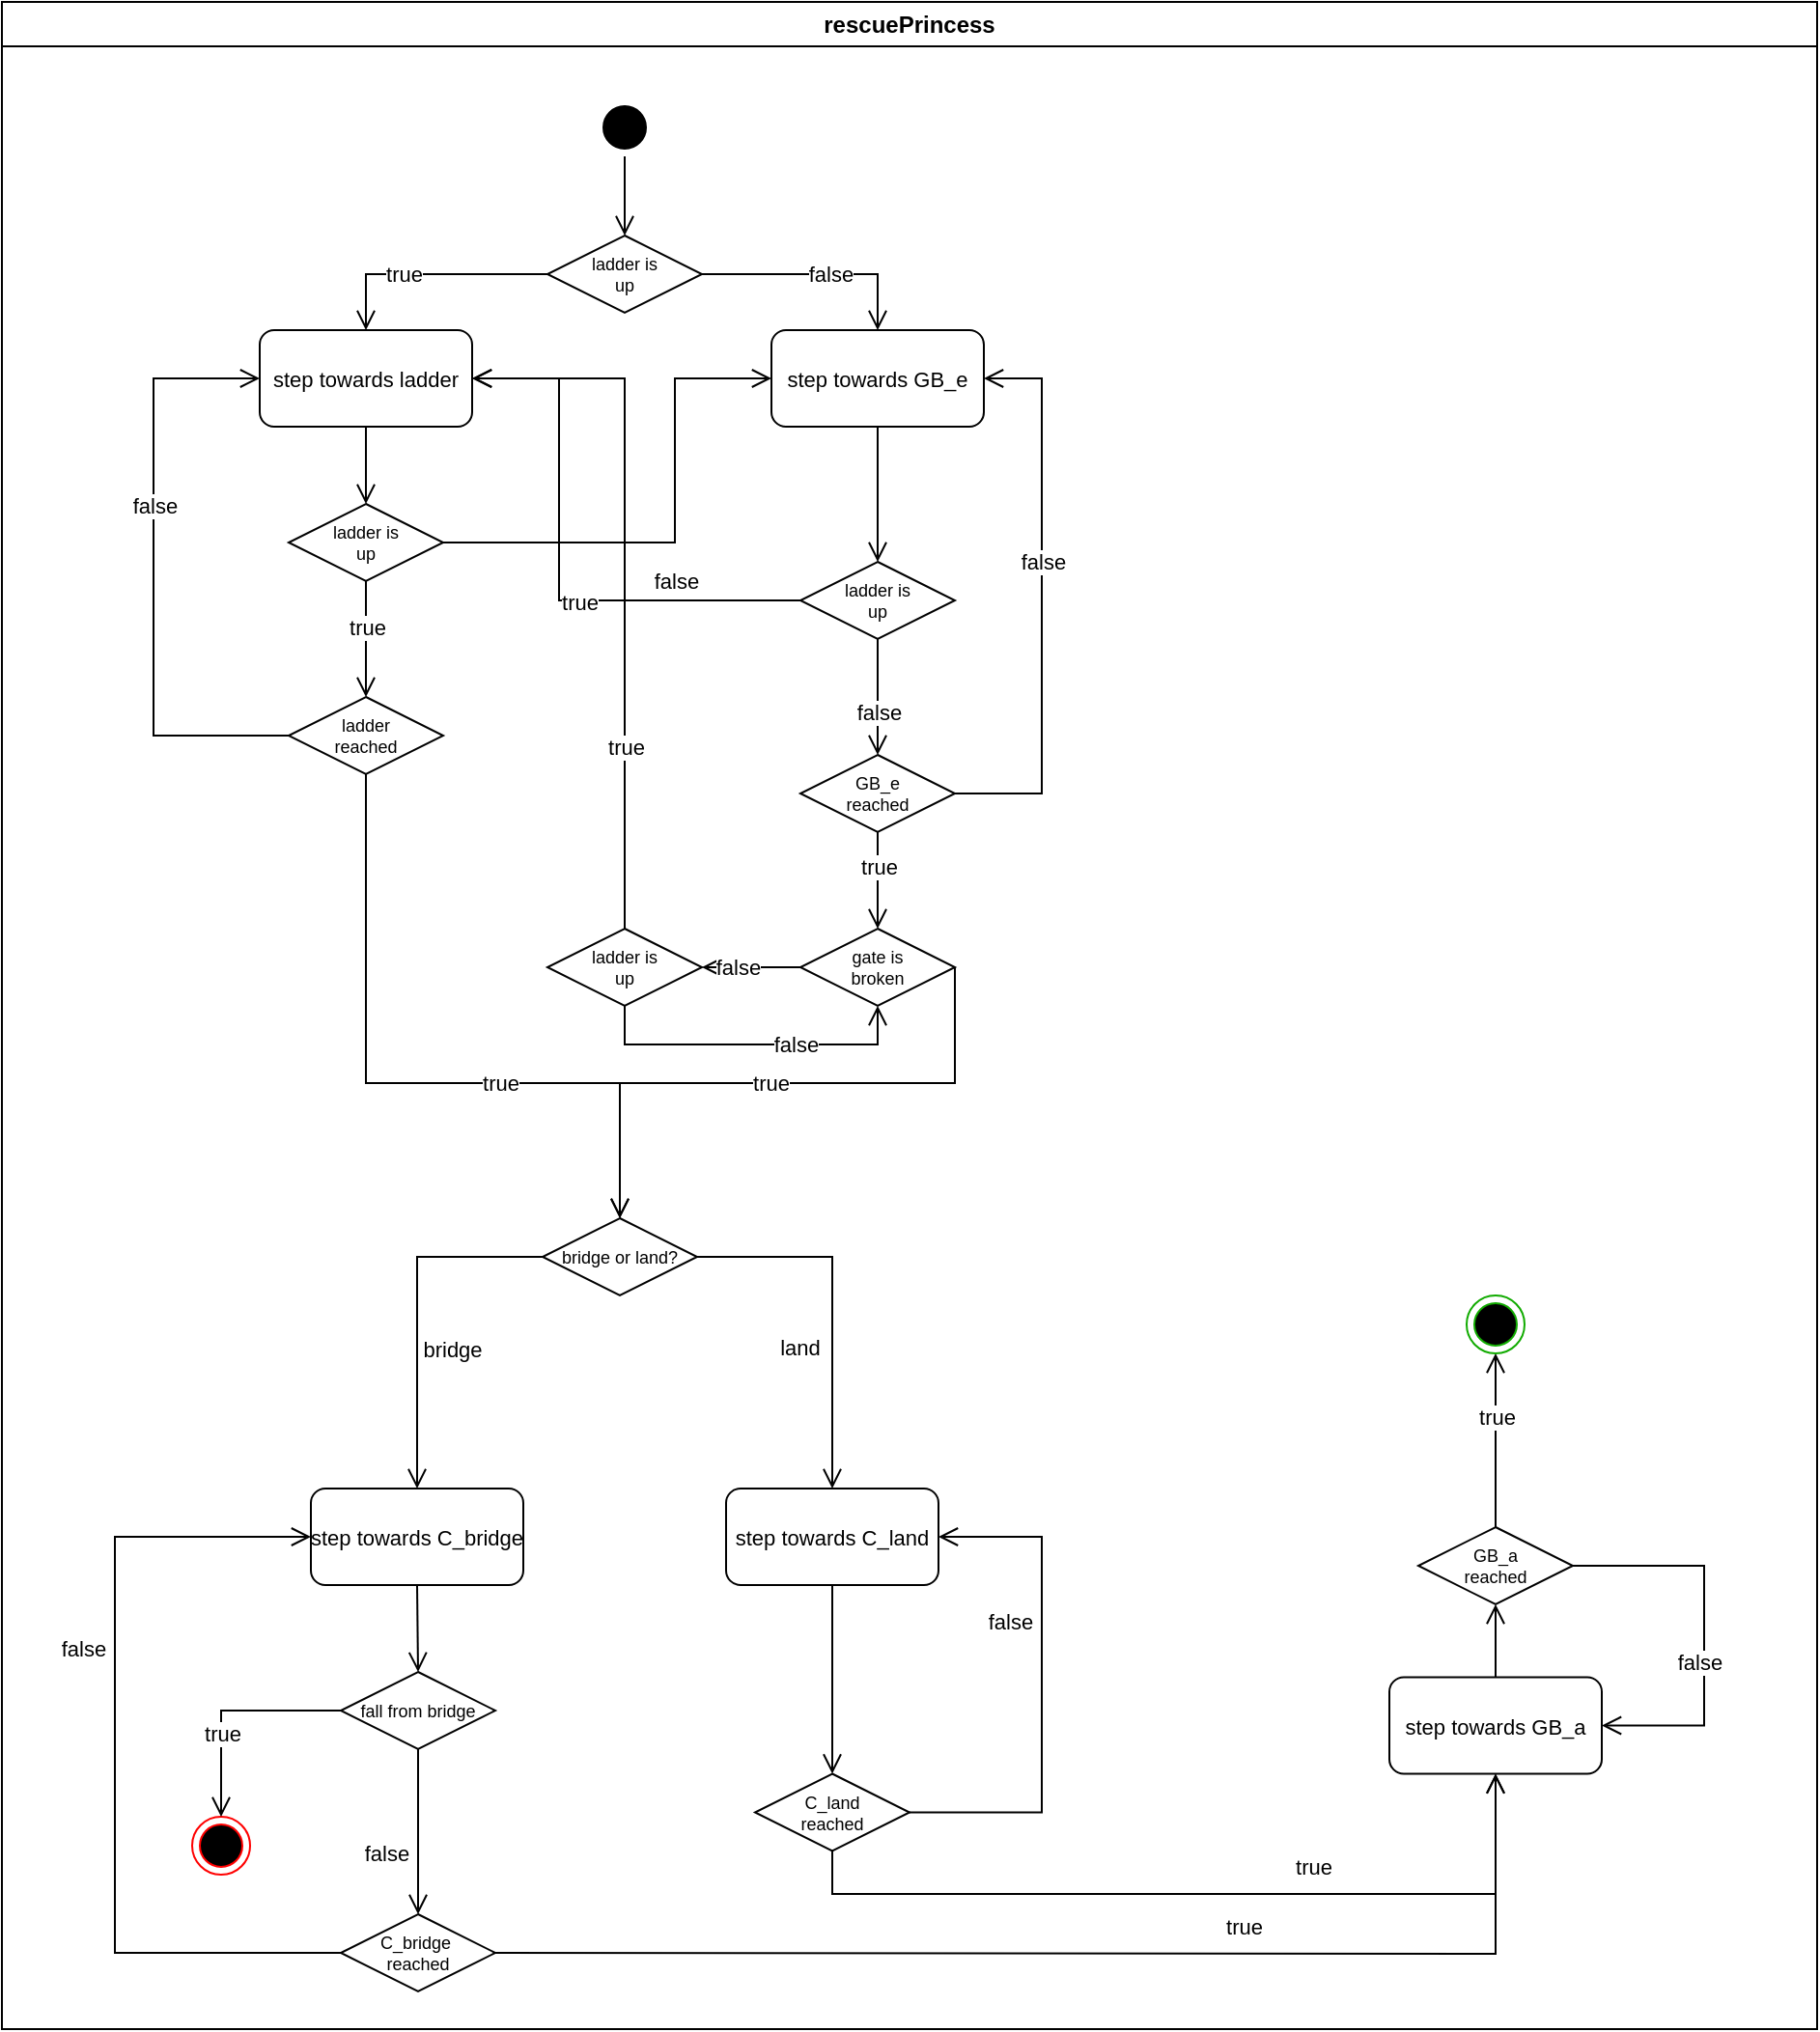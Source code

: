 <mxfile version="26.0.6">
  <diagram name="Page-1" id="e7e014a7-5840-1c2e-5031-d8a46d1fe8dd">
    <mxGraphModel dx="2868" dy="1492" grid="1" gridSize="10" guides="1" tooltips="1" connect="1" arrows="1" fold="1" page="1" pageScale="1" pageWidth="1169" pageHeight="826" background="none" math="0" shadow="0">
      <root>
        <mxCell id="0" />
        <mxCell id="1" parent="0" />
        <mxCell id="3" value="rescuePrincess" style="swimlane;whiteSpace=wrap" parent="1" vertex="1">
          <mxGeometry x="730" y="110" width="940" height="1050" as="geometry" />
        </mxCell>
        <mxCell id="22" value="" style="edgeStyle=elbowEdgeStyle;elbow=horizontal;align=left;verticalAlign=bottom;endArrow=open;endSize=8;exitX=1;exitY=0.5;endFill=1;rounded=0;entryX=0.5;entryY=0;entryDx=0;entryDy=0;exitDx=0;exitDy=0;" parent="3" source="_Sj6H3lR2v7R7_RWuAPX-46" target="_Sj6H3lR2v7R7_RWuAPX-320" edge="1">
          <mxGeometry x="-1" relative="1" as="geometry">
            <mxPoint x="322.5" y="217" as="targetPoint" />
            <Array as="points">
              <mxPoint x="453.5" y="150" />
            </Array>
            <mxPoint x="202.5" y="230" as="sourcePoint" />
          </mxGeometry>
        </mxCell>
        <mxCell id="_Sj6H3lR2v7R7_RWuAPX-50" value="false" style="edgeLabel;html=1;align=center;verticalAlign=middle;resizable=0;points=[];" vertex="1" connectable="0" parent="22">
          <mxGeometry x="0.267" relative="1" as="geometry">
            <mxPoint x="-10" as="offset" />
          </mxGeometry>
        </mxCell>
        <mxCell id="_Sj6H3lR2v7R7_RWuAPX-46" value="&#xa;&#xa;&#xa;ladder is&#xa;up&#xa;&#xa;&#xa;" style="rhombus;fontSize=9;" vertex="1" parent="3">
          <mxGeometry x="282.5" y="121" width="80" height="40" as="geometry" />
        </mxCell>
        <mxCell id="_Sj6H3lR2v7R7_RWuAPX-51" value="" style="edgeStyle=elbowEdgeStyle;elbow=horizontal;align=left;verticalAlign=bottom;endArrow=open;endSize=8;exitX=0;exitY=0.5;endFill=1;rounded=0;exitDx=0;exitDy=0;entryX=0.5;entryY=0;entryDx=0;entryDy=0;" edge="1" parent="3" source="_Sj6H3lR2v7R7_RWuAPX-46" target="_Sj6H3lR2v7R7_RWuAPX-321">
          <mxGeometry x="-1" relative="1" as="geometry">
            <mxPoint x="222.5" y="141" as="targetPoint" />
            <Array as="points">
              <mxPoint x="188.5" y="140" />
            </Array>
            <mxPoint x="-27.5" y="109" as="sourcePoint" />
          </mxGeometry>
        </mxCell>
        <mxCell id="_Sj6H3lR2v7R7_RWuAPX-52" value="&lt;div&gt;true&lt;/div&gt;" style="edgeLabel;html=1;align=center;verticalAlign=middle;resizable=0;points=[];" vertex="1" connectable="0" parent="_Sj6H3lR2v7R7_RWuAPX-51">
          <mxGeometry x="0.267" relative="1" as="geometry">
            <mxPoint x="3" as="offset" />
          </mxGeometry>
        </mxCell>
        <mxCell id="_Sj6H3lR2v7R7_RWuAPX-70" value="" style="ellipse;shape=startState;fillColor=#000000;strokeColor=#000000;" vertex="1" parent="3">
          <mxGeometry x="307.5" y="50" width="30" height="30" as="geometry" />
        </mxCell>
        <mxCell id="_Sj6H3lR2v7R7_RWuAPX-320" value="step towards GB_e" style="rounded=1;fontSize=11;" vertex="1" parent="3">
          <mxGeometry x="398.5" y="170" width="110" height="50" as="geometry" />
        </mxCell>
        <mxCell id="_Sj6H3lR2v7R7_RWuAPX-321" value="step towards ladder" style="rounded=1;fontSize=11;" vertex="1" parent="3">
          <mxGeometry x="133.5" y="170" width="110" height="50" as="geometry" />
        </mxCell>
        <mxCell id="_Sj6H3lR2v7R7_RWuAPX-322" value="&#xa;ladder is&#xa;up&#xa;" style="rhombus;fontSize=9;" vertex="1" parent="3">
          <mxGeometry x="148.5" y="260" width="80" height="40" as="geometry" />
        </mxCell>
        <mxCell id="_Sj6H3lR2v7R7_RWuAPX-323" value="&#xa;ladder is&#xa;up&#xa;" style="rhombus;fontSize=9;" vertex="1" parent="3">
          <mxGeometry x="413.5" y="290" width="80" height="40" as="geometry" />
        </mxCell>
        <mxCell id="_Sj6H3lR2v7R7_RWuAPX-329" value="ladder&#xa;reached" style="rhombus;fontSize=9;" vertex="1" parent="3">
          <mxGeometry x="148.5" y="360" width="80" height="40" as="geometry" />
        </mxCell>
        <mxCell id="_Sj6H3lR2v7R7_RWuAPX-332" value="" style="edgeStyle=elbowEdgeStyle;elbow=horizontal;align=left;verticalAlign=bottom;endArrow=open;endSize=8;exitX=1;exitY=0.5;endFill=1;rounded=0;exitDx=0;exitDy=0;entryX=0;entryY=0.5;entryDx=0;entryDy=0;" edge="1" parent="3" source="_Sj6H3lR2v7R7_RWuAPX-322" target="_Sj6H3lR2v7R7_RWuAPX-320">
          <mxGeometry x="-1" relative="1" as="geometry">
            <mxPoint x="403.5" y="250" as="targetPoint" />
            <Array as="points">
              <mxPoint x="348.5" y="240" />
            </Array>
            <mxPoint x="228.5" y="250" as="sourcePoint" />
          </mxGeometry>
        </mxCell>
        <mxCell id="_Sj6H3lR2v7R7_RWuAPX-333" value="false" style="edgeLabel;html=1;align=center;verticalAlign=middle;resizable=0;points=[];" vertex="1" connectable="0" parent="_Sj6H3lR2v7R7_RWuAPX-332">
          <mxGeometry x="0.267" relative="1" as="geometry">
            <mxPoint y="61" as="offset" />
          </mxGeometry>
        </mxCell>
        <mxCell id="_Sj6H3lR2v7R7_RWuAPX-337" value="" style="edgeStyle=elbowEdgeStyle;elbow=vertical;align=left;verticalAlign=bottom;endArrow=open;endSize=8;exitX=0.5;exitY=1;endFill=1;rounded=0;exitDx=0;exitDy=0;entryX=0.5;entryY=0;entryDx=0;entryDy=0;" edge="1" parent="3" source="_Sj6H3lR2v7R7_RWuAPX-322" target="_Sj6H3lR2v7R7_RWuAPX-329">
          <mxGeometry x="-1" relative="1" as="geometry">
            <mxPoint x="422.5" y="199" as="targetPoint" />
            <Array as="points" />
            <mxPoint x="238.5" y="290" as="sourcePoint" />
          </mxGeometry>
        </mxCell>
        <mxCell id="_Sj6H3lR2v7R7_RWuAPX-338" value="true" style="edgeLabel;html=1;align=center;verticalAlign=middle;resizable=0;points=[];" vertex="1" connectable="0" parent="_Sj6H3lR2v7R7_RWuAPX-337">
          <mxGeometry x="0.267" relative="1" as="geometry">
            <mxPoint y="-14" as="offset" />
          </mxGeometry>
        </mxCell>
        <mxCell id="_Sj6H3lR2v7R7_RWuAPX-341" value="" style="edgeStyle=elbowEdgeStyle;elbow=horizontal;verticalAlign=bottom;endArrow=open;endSize=8;endFill=1;rounded=0;exitX=0.5;exitY=1;exitDx=0;exitDy=0;entryX=0.5;entryY=0;entryDx=0;entryDy=0;" edge="1" parent="3" source="_Sj6H3lR2v7R7_RWuAPX-70" target="_Sj6H3lR2v7R7_RWuAPX-46">
          <mxGeometry x="-75" y="-108" as="geometry">
            <mxPoint x="322.16" y="121" as="targetPoint" />
            <mxPoint x="322.16" y="81" as="sourcePoint" />
          </mxGeometry>
        </mxCell>
        <mxCell id="_Sj6H3lR2v7R7_RWuAPX-342" value="" style="edgeStyle=elbowEdgeStyle;elbow=horizontal;verticalAlign=bottom;endArrow=open;endSize=8;endFill=1;rounded=0;exitX=0.5;exitY=1;exitDx=0;exitDy=0;entryX=0.5;entryY=0;entryDx=0;entryDy=0;" edge="1" parent="3" source="_Sj6H3lR2v7R7_RWuAPX-321" target="_Sj6H3lR2v7R7_RWuAPX-322">
          <mxGeometry x="-75" y="-108" as="geometry">
            <mxPoint x="188.19" y="260" as="targetPoint" />
            <mxPoint x="188.19" y="220" as="sourcePoint" />
          </mxGeometry>
        </mxCell>
        <mxCell id="_Sj6H3lR2v7R7_RWuAPX-343" value="" style="edgeStyle=elbowEdgeStyle;elbow=horizontal;verticalAlign=bottom;endArrow=open;endSize=8;endFill=1;rounded=0;entryX=0.5;entryY=0;entryDx=0;entryDy=0;exitX=0.5;exitY=1;exitDx=0;exitDy=0;" edge="1" parent="3" source="_Sj6H3lR2v7R7_RWuAPX-320" target="_Sj6H3lR2v7R7_RWuAPX-323">
          <mxGeometry x="-75" y="-108" as="geometry">
            <mxPoint x="453.16" y="251" as="targetPoint" />
            <mxPoint x="453.5" y="230" as="sourcePoint" />
          </mxGeometry>
        </mxCell>
        <mxCell id="_Sj6H3lR2v7R7_RWuAPX-345" value="" style="edgeStyle=elbowEdgeStyle;elbow=horizontal;align=left;verticalAlign=bottom;endArrow=open;endSize=8;endFill=1;rounded=0;exitX=0.5;exitY=1;exitDx=0;exitDy=0;entryX=0.5;entryY=0;entryDx=0;entryDy=0;" edge="1" parent="3" source="_Sj6H3lR2v7R7_RWuAPX-323" target="_Sj6H3lR2v7R7_RWuAPX-347">
          <mxGeometry x="-1" relative="1" as="geometry">
            <mxPoint x="453.5" y="360" as="targetPoint" />
            <Array as="points" />
            <mxPoint x="453.19" y="330" as="sourcePoint" />
          </mxGeometry>
        </mxCell>
        <mxCell id="_Sj6H3lR2v7R7_RWuAPX-346" value="&lt;div&gt;false&lt;/div&gt;" style="edgeLabel;html=1;align=center;verticalAlign=middle;resizable=0;points=[];" vertex="1" connectable="0" parent="_Sj6H3lR2v7R7_RWuAPX-345">
          <mxGeometry x="0.267" relative="1" as="geometry">
            <mxPoint as="offset" />
          </mxGeometry>
        </mxCell>
        <mxCell id="_Sj6H3lR2v7R7_RWuAPX-347" value="GB_e&#xa;reached" style="rhombus;fontSize=9;" vertex="1" parent="3">
          <mxGeometry x="413.5" y="390" width="80" height="40" as="geometry" />
        </mxCell>
        <mxCell id="_Sj6H3lR2v7R7_RWuAPX-349" value="" style="edgeStyle=elbowEdgeStyle;elbow=horizontal;align=left;verticalAlign=bottom;endArrow=open;endSize=8;endFill=1;rounded=0;exitX=0;exitY=0.5;exitDx=0;exitDy=0;entryX=1;entryY=0.5;entryDx=0;entryDy=0;" edge="1" parent="3" source="_Sj6H3lR2v7R7_RWuAPX-323" target="_Sj6H3lR2v7R7_RWuAPX-321">
          <mxGeometry x="-1" relative="1" as="geometry">
            <mxPoint x="258.5" y="310" as="targetPoint" />
            <Array as="points">
              <mxPoint x="288.5" y="260" />
            </Array>
            <mxPoint x="413.5" y="309.66" as="sourcePoint" />
          </mxGeometry>
        </mxCell>
        <mxCell id="_Sj6H3lR2v7R7_RWuAPX-350" value="true" style="edgeLabel;html=1;align=center;verticalAlign=middle;resizable=0;points=[];" vertex="1" connectable="0" parent="_Sj6H3lR2v7R7_RWuAPX-349">
          <mxGeometry x="0.267" relative="1" as="geometry">
            <mxPoint x="10" y="56" as="offset" />
          </mxGeometry>
        </mxCell>
        <mxCell id="_Sj6H3lR2v7R7_RWuAPX-351" value="" style="edgeStyle=elbowEdgeStyle;elbow=horizontal;align=left;verticalAlign=bottom;endArrow=open;endSize=8;endFill=1;rounded=0;exitX=0;exitY=0.5;exitDx=0;exitDy=0;entryX=0;entryY=0.5;entryDx=0;entryDy=0;" edge="1" parent="3" source="_Sj6H3lR2v7R7_RWuAPX-329" target="_Sj6H3lR2v7R7_RWuAPX-321">
          <mxGeometry x="-1" relative="1" as="geometry">
            <mxPoint x="463.5" y="400" as="targetPoint" />
            <Array as="points">
              <mxPoint x="78.5" y="280" />
            </Array>
            <mxPoint x="463.5" y="340" as="sourcePoint" />
          </mxGeometry>
        </mxCell>
        <mxCell id="_Sj6H3lR2v7R7_RWuAPX-352" value="&lt;div&gt;false&lt;/div&gt;" style="edgeLabel;html=1;align=center;verticalAlign=middle;resizable=0;points=[];" vertex="1" connectable="0" parent="_Sj6H3lR2v7R7_RWuAPX-351">
          <mxGeometry x="0.267" relative="1" as="geometry">
            <mxPoint y="7" as="offset" />
          </mxGeometry>
        </mxCell>
        <mxCell id="_Sj6H3lR2v7R7_RWuAPX-353" value="" style="edgeStyle=elbowEdgeStyle;elbow=horizontal;align=left;verticalAlign=bottom;endArrow=open;endSize=8;endFill=1;rounded=0;exitX=1;exitY=0.5;exitDx=0;exitDy=0;entryX=1;entryY=0.5;entryDx=0;entryDy=0;" edge="1" parent="3" source="_Sj6H3lR2v7R7_RWuAPX-347" target="_Sj6H3lR2v7R7_RWuAPX-320">
          <mxGeometry x="-1" relative="1" as="geometry">
            <mxPoint x="473.5" y="410" as="targetPoint" />
            <Array as="points">
              <mxPoint x="538.5" y="300" />
            </Array>
            <mxPoint x="473.5" y="350" as="sourcePoint" />
          </mxGeometry>
        </mxCell>
        <mxCell id="_Sj6H3lR2v7R7_RWuAPX-354" value="&lt;div&gt;false&lt;/div&gt;" style="edgeLabel;html=1;align=center;verticalAlign=middle;resizable=0;points=[];" vertex="1" connectable="0" parent="_Sj6H3lR2v7R7_RWuAPX-353">
          <mxGeometry x="0.267" relative="1" as="geometry">
            <mxPoint y="18" as="offset" />
          </mxGeometry>
        </mxCell>
        <mxCell id="_Sj6H3lR2v7R7_RWuAPX-355" value="&#xa;gate is&#xa;broken&#xa;" style="rhombus;fontSize=9;" vertex="1" parent="3">
          <mxGeometry x="413.5" y="480" width="80" height="40" as="geometry" />
        </mxCell>
        <mxCell id="_Sj6H3lR2v7R7_RWuAPX-356" value="" style="edgeStyle=elbowEdgeStyle;elbow=vertical;align=left;verticalAlign=bottom;endArrow=open;endSize=8;exitX=0.5;exitY=1;endFill=1;rounded=0;exitDx=0;exitDy=0;entryX=0.5;entryY=0;entryDx=0;entryDy=0;" edge="1" parent="3" source="_Sj6H3lR2v7R7_RWuAPX-347" target="_Sj6H3lR2v7R7_RWuAPX-355">
          <mxGeometry x="-1" relative="1" as="geometry">
            <mxPoint x="453.16" y="490" as="targetPoint" />
            <Array as="points" />
            <mxPoint x="453.16" y="430" as="sourcePoint" />
          </mxGeometry>
        </mxCell>
        <mxCell id="_Sj6H3lR2v7R7_RWuAPX-357" value="true" style="edgeLabel;html=1;align=center;verticalAlign=middle;resizable=0;points=[];" vertex="1" connectable="0" parent="_Sj6H3lR2v7R7_RWuAPX-356">
          <mxGeometry x="0.267" relative="1" as="geometry">
            <mxPoint y="-14" as="offset" />
          </mxGeometry>
        </mxCell>
        <mxCell id="_Sj6H3lR2v7R7_RWuAPX-361" value="&#xa;ladder is&#xa;up&#xa;" style="rhombus;fontSize=9;" vertex="1" parent="3">
          <mxGeometry x="282.5" y="480" width="80" height="40" as="geometry" />
        </mxCell>
        <mxCell id="_Sj6H3lR2v7R7_RWuAPX-362" value="" style="edgeStyle=elbowEdgeStyle;elbow=horizontal;align=left;verticalAlign=bottom;endArrow=open;endSize=8;endFill=1;rounded=0;exitX=0;exitY=0.5;exitDx=0;exitDy=0;entryX=1;entryY=0.5;entryDx=0;entryDy=0;" edge="1" parent="3" source="_Sj6H3lR2v7R7_RWuAPX-355" target="_Sj6H3lR2v7R7_RWuAPX-361">
          <mxGeometry x="-1" relative="1" as="geometry">
            <mxPoint x="463.5" y="400" as="targetPoint" />
            <Array as="points" />
            <mxPoint x="463.5" y="340" as="sourcePoint" />
          </mxGeometry>
        </mxCell>
        <mxCell id="_Sj6H3lR2v7R7_RWuAPX-363" value="&lt;div&gt;false&lt;/div&gt;" style="edgeLabel;html=1;align=center;verticalAlign=middle;resizable=0;points=[];" vertex="1" connectable="0" parent="_Sj6H3lR2v7R7_RWuAPX-362">
          <mxGeometry x="0.267" relative="1" as="geometry">
            <mxPoint as="offset" />
          </mxGeometry>
        </mxCell>
        <mxCell id="_Sj6H3lR2v7R7_RWuAPX-364" value="" style="edgeStyle=elbowEdgeStyle;elbow=horizontal;align=left;verticalAlign=bottom;endArrow=open;endSize=8;endFill=1;rounded=0;exitX=0.5;exitY=0;exitDx=0;exitDy=0;entryX=1;entryY=0.5;entryDx=0;entryDy=0;" edge="1" parent="3" source="_Sj6H3lR2v7R7_RWuAPX-361" target="_Sj6H3lR2v7R7_RWuAPX-321">
          <mxGeometry x="-1" relative="1" as="geometry">
            <mxPoint x="253.5" y="205" as="targetPoint" />
            <Array as="points">
              <mxPoint x="322.5" y="340" />
            </Array>
            <mxPoint x="423.5" y="320" as="sourcePoint" />
          </mxGeometry>
        </mxCell>
        <mxCell id="_Sj6H3lR2v7R7_RWuAPX-365" value="true" style="edgeLabel;html=1;align=center;verticalAlign=middle;resizable=0;points=[];" vertex="1" connectable="0" parent="_Sj6H3lR2v7R7_RWuAPX-364">
          <mxGeometry x="0.267" relative="1" as="geometry">
            <mxPoint y="136" as="offset" />
          </mxGeometry>
        </mxCell>
        <mxCell id="_Sj6H3lR2v7R7_RWuAPX-366" value="" style="edgeStyle=elbowEdgeStyle;elbow=horizontal;align=left;verticalAlign=bottom;endArrow=open;endSize=8;endFill=1;rounded=0;exitX=0.5;exitY=1;exitDx=0;exitDy=0;entryX=0.5;entryY=1;entryDx=0;entryDy=0;" edge="1" parent="3" source="_Sj6H3lR2v7R7_RWuAPX-361" target="_Sj6H3lR2v7R7_RWuAPX-355">
          <mxGeometry x="-1" relative="1" as="geometry">
            <mxPoint x="372.5" y="510" as="targetPoint" />
            <Array as="points">
              <mxPoint x="388.5" y="540" />
            </Array>
            <mxPoint x="423.5" y="510" as="sourcePoint" />
          </mxGeometry>
        </mxCell>
        <mxCell id="_Sj6H3lR2v7R7_RWuAPX-367" value="&lt;div&gt;false&lt;/div&gt;" style="edgeLabel;html=1;align=center;verticalAlign=middle;resizable=0;points=[];" vertex="1" connectable="0" parent="_Sj6H3lR2v7R7_RWuAPX-366">
          <mxGeometry x="0.267" relative="1" as="geometry">
            <mxPoint as="offset" />
          </mxGeometry>
        </mxCell>
        <mxCell id="_Sj6H3lR2v7R7_RWuAPX-368" value="step towards C_bridge" style="rounded=1;fontSize=11;" vertex="1" parent="3">
          <mxGeometry x="160" y="770" width="110" height="50" as="geometry" />
        </mxCell>
        <mxCell id="_Sj6H3lR2v7R7_RWuAPX-369" value="bridge or land?" style="rhombus;fontSize=9;" vertex="1" parent="3">
          <mxGeometry x="280" y="630" width="80" height="40" as="geometry" />
        </mxCell>
        <mxCell id="_Sj6H3lR2v7R7_RWuAPX-370" value="step towards C_land" style="rounded=1;fontSize=11;" vertex="1" parent="3">
          <mxGeometry x="375" y="770" width="110" height="50" as="geometry" />
        </mxCell>
        <mxCell id="_Sj6H3lR2v7R7_RWuAPX-371" value="" style="edgeStyle=elbowEdgeStyle;elbow=horizontal;align=left;verticalAlign=bottom;endArrow=open;endSize=8;endFill=1;rounded=0;entryX=0.5;entryY=0;entryDx=0;entryDy=0;exitX=1;exitY=0.5;exitDx=0;exitDy=0;" edge="1" parent="3" source="_Sj6H3lR2v7R7_RWuAPX-369" target="_Sj6H3lR2v7R7_RWuAPX-370">
          <mxGeometry x="-1" relative="1" as="geometry">
            <mxPoint x="430" y="695" as="targetPoint" />
            <Array as="points">
              <mxPoint x="430" y="668" />
            </Array>
            <mxPoint x="375" y="649.5" as="sourcePoint" />
          </mxGeometry>
        </mxCell>
        <mxCell id="_Sj6H3lR2v7R7_RWuAPX-372" value="land" style="edgeLabel;html=1;align=center;verticalAlign=middle;resizable=0;points=[];" vertex="1" connectable="0" parent="_Sj6H3lR2v7R7_RWuAPX-371">
          <mxGeometry x="0.267" relative="1" as="geometry">
            <mxPoint x="-17" y="-4" as="offset" />
          </mxGeometry>
        </mxCell>
        <mxCell id="_Sj6H3lR2v7R7_RWuAPX-373" value="" style="edgeStyle=elbowEdgeStyle;elbow=horizontal;align=left;verticalAlign=bottom;endArrow=open;endSize=8;endFill=1;rounded=0;entryX=0.5;entryY=0;entryDx=0;entryDy=0;exitX=0;exitY=0.5;exitDx=0;exitDy=0;" edge="1" parent="3" source="_Sj6H3lR2v7R7_RWuAPX-369" target="_Sj6H3lR2v7R7_RWuAPX-368">
          <mxGeometry x="-1" relative="1" as="geometry">
            <mxPoint x="455" y="705" as="targetPoint" />
            <Array as="points">
              <mxPoint x="215" y="678" />
            </Array>
            <mxPoint x="370" y="660" as="sourcePoint" />
          </mxGeometry>
        </mxCell>
        <mxCell id="_Sj6H3lR2v7R7_RWuAPX-374" value="bridge" style="edgeLabel;html=1;align=center;verticalAlign=middle;resizable=0;points=[];" vertex="1" connectable="0" parent="_Sj6H3lR2v7R7_RWuAPX-373">
          <mxGeometry x="0.267" relative="1" as="geometry">
            <mxPoint x="18" y="-4" as="offset" />
          </mxGeometry>
        </mxCell>
        <mxCell id="_Sj6H3lR2v7R7_RWuAPX-375" value="" style="edgeStyle=elbowEdgeStyle;elbow=vertical;align=left;verticalAlign=bottom;endArrow=open;endSize=8;endFill=1;rounded=0;entryX=0.5;entryY=0;entryDx=0;entryDy=0;exitX=0.5;exitY=1;exitDx=0;exitDy=0;" edge="1" parent="3" source="_Sj6H3lR2v7R7_RWuAPX-329" target="_Sj6H3lR2v7R7_RWuAPX-369">
          <mxGeometry x="-1" relative="1" as="geometry">
            <mxPoint x="178.5" y="490" as="targetPoint" />
            <Array as="points">
              <mxPoint x="248.5" y="560" />
            </Array>
            <mxPoint x="178.84" y="430" as="sourcePoint" />
          </mxGeometry>
        </mxCell>
        <mxCell id="_Sj6H3lR2v7R7_RWuAPX-376" value="true" style="edgeLabel;html=1;align=center;verticalAlign=middle;resizable=0;points=[];" vertex="1" connectable="0" parent="_Sj6H3lR2v7R7_RWuAPX-375">
          <mxGeometry x="0.267" relative="1" as="geometry">
            <mxPoint as="offset" />
          </mxGeometry>
        </mxCell>
        <mxCell id="_Sj6H3lR2v7R7_RWuAPX-377" value="" style="edgeStyle=elbowEdgeStyle;elbow=vertical;align=left;verticalAlign=bottom;endArrow=open;endSize=8;endFill=1;rounded=0;exitX=1;exitY=0.5;exitDx=0;exitDy=0;entryX=0.5;entryY=0;entryDx=0;entryDy=0;" edge="1" parent="3" source="_Sj6H3lR2v7R7_RWuAPX-355" target="_Sj6H3lR2v7R7_RWuAPX-369">
          <mxGeometry x="-1" relative="1" as="geometry">
            <mxPoint x="348.5" y="590" as="targetPoint" />
            <Array as="points">
              <mxPoint x="408.5" y="560" />
            </Array>
            <mxPoint x="198.5" y="410" as="sourcePoint" />
          </mxGeometry>
        </mxCell>
        <mxCell id="_Sj6H3lR2v7R7_RWuAPX-378" value="true" style="edgeLabel;html=1;align=center;verticalAlign=middle;resizable=0;points=[];" vertex="1" connectable="0" parent="_Sj6H3lR2v7R7_RWuAPX-377">
          <mxGeometry x="0.267" relative="1" as="geometry">
            <mxPoint x="37" as="offset" />
          </mxGeometry>
        </mxCell>
        <mxCell id="_Sj6H3lR2v7R7_RWuAPX-384" value="&#xa;fall from bridge&#xa;" style="rhombus;fontSize=9;" vertex="1" parent="3">
          <mxGeometry x="175.5" y="865" width="80" height="40" as="geometry" />
        </mxCell>
        <mxCell id="_Sj6H3lR2v7R7_RWuAPX-394" value="" style="edgeStyle=elbowEdgeStyle;elbow=horizontal;verticalAlign=bottom;endArrow=open;endSize=8;endFill=1;rounded=0;exitX=0.5;exitY=1;exitDx=0;exitDy=0;entryX=0.5;entryY=0;entryDx=0;entryDy=0;" edge="1" parent="3" source="_Sj6H3lR2v7R7_RWuAPX-368" target="_Sj6H3lR2v7R7_RWuAPX-384">
          <mxGeometry x="-830" y="-218" as="geometry">
            <mxPoint x="213.24" y="865" as="targetPoint" />
            <mxPoint x="213.24" y="825" as="sourcePoint" />
          </mxGeometry>
        </mxCell>
        <mxCell id="_Sj6H3lR2v7R7_RWuAPX-395" value="C_bridge &#xa;reached" style="rhombus;fontSize=9;" vertex="1" parent="3">
          <mxGeometry x="175.5" y="990.5" width="80" height="40" as="geometry" />
        </mxCell>
        <mxCell id="_Sj6H3lR2v7R7_RWuAPX-396" value="C_land&#xa;reached" style="rhombus;fontSize=9;" vertex="1" parent="3">
          <mxGeometry x="390" y="917.75" width="80" height="40" as="geometry" />
        </mxCell>
        <mxCell id="_Sj6H3lR2v7R7_RWuAPX-397" value="" style="edgeStyle=elbowEdgeStyle;elbow=horizontal;align=left;verticalAlign=bottom;endArrow=open;endSize=8;endFill=1;rounded=0;exitX=0.5;exitY=1;exitDx=0;exitDy=0;entryX=0.5;entryY=0;entryDx=0;entryDy=0;" edge="1" parent="3" target="_Sj6H3lR2v7R7_RWuAPX-395" source="_Sj6H3lR2v7R7_RWuAPX-384">
          <mxGeometry x="-1" relative="1" as="geometry">
            <mxPoint x="245.25" y="990.5" as="targetPoint" />
            <Array as="points" />
            <mxPoint x="215.5" y="905" as="sourcePoint" />
          </mxGeometry>
        </mxCell>
        <mxCell id="_Sj6H3lR2v7R7_RWuAPX-398" value="false" style="edgeLabel;html=1;align=center;verticalAlign=middle;resizable=0;points=[];" vertex="1" connectable="0" parent="_Sj6H3lR2v7R7_RWuAPX-397">
          <mxGeometry x="0.267" relative="1" as="geometry">
            <mxPoint x="-17" as="offset" />
          </mxGeometry>
        </mxCell>
        <mxCell id="_Sj6H3lR2v7R7_RWuAPX-399" value="" style="edgeStyle=elbowEdgeStyle;elbow=horizontal;align=left;verticalAlign=bottom;endArrow=open;endSize=8;endFill=1;rounded=0;entryX=0.5;entryY=0;entryDx=0;entryDy=0;exitX=0.5;exitY=1;exitDx=0;exitDy=0;" edge="1" parent="3" target="_Sj6H3lR2v7R7_RWuAPX-396" source="_Sj6H3lR2v7R7_RWuAPX-370">
          <mxGeometry x="-1" relative="1" as="geometry">
            <mxPoint x="415" y="927.75" as="targetPoint" />
            <Array as="points" />
            <mxPoint x="430" y="812.25" as="sourcePoint" />
          </mxGeometry>
        </mxCell>
        <mxCell id="_Sj6H3lR2v7R7_RWuAPX-388" value="" style="ellipse;html=1;shape=endState;fillColor=#000000;strokeColor=#ff0000;" vertex="1" parent="3">
          <mxGeometry x="98.5" y="940" width="30" height="30" as="geometry" />
        </mxCell>
        <mxCell id="_Sj6H3lR2v7R7_RWuAPX-392" value="" style="edgeStyle=elbowEdgeStyle;elbow=vertical;align=left;verticalAlign=bottom;endArrow=open;endSize=8;endFill=1;rounded=0;entryX=0.5;entryY=0;entryDx=0;entryDy=0;exitX=0;exitY=0.5;exitDx=0;exitDy=0;" edge="1" parent="3" source="_Sj6H3lR2v7R7_RWuAPX-384" target="_Sj6H3lR2v7R7_RWuAPX-388">
          <mxGeometry x="-1" relative="1" as="geometry">
            <mxPoint x="200.5" y="1050" as="targetPoint" />
            <Array as="points">
              <mxPoint x="118.5" y="885" />
            </Array>
            <mxPoint x="68.5" y="820" as="sourcePoint" />
          </mxGeometry>
        </mxCell>
        <mxCell id="_Sj6H3lR2v7R7_RWuAPX-393" value="true" style="edgeLabel;html=1;align=center;verticalAlign=middle;resizable=0;points=[];" vertex="1" connectable="0" parent="_Sj6H3lR2v7R7_RWuAPX-392">
          <mxGeometry x="0.267" relative="1" as="geometry">
            <mxPoint as="offset" />
          </mxGeometry>
        </mxCell>
        <mxCell id="_Sj6H3lR2v7R7_RWuAPX-401" value="" style="edgeStyle=elbowEdgeStyle;elbow=horizontal;align=left;verticalAlign=bottom;endArrow=open;endSize=8;endFill=1;rounded=0;exitX=0;exitY=0.5;exitDx=0;exitDy=0;entryX=0;entryY=0.5;entryDx=0;entryDy=0;" edge="1" parent="3" source="_Sj6H3lR2v7R7_RWuAPX-395" target="_Sj6H3lR2v7R7_RWuAPX-368">
          <mxGeometry x="-1" relative="1" as="geometry">
            <mxPoint x="78.5" y="1076.5" as="targetPoint" />
            <Array as="points">
              <mxPoint x="58.5" y="880" />
            </Array>
            <mxPoint x="78.5" y="990.5" as="sourcePoint" />
          </mxGeometry>
        </mxCell>
        <mxCell id="_Sj6H3lR2v7R7_RWuAPX-402" value="false" style="edgeLabel;html=1;align=center;verticalAlign=middle;resizable=0;points=[];" vertex="1" connectable="0" parent="_Sj6H3lR2v7R7_RWuAPX-401">
          <mxGeometry x="0.267" relative="1" as="geometry">
            <mxPoint x="-17" as="offset" />
          </mxGeometry>
        </mxCell>
        <mxCell id="_Sj6H3lR2v7R7_RWuAPX-403" value="" style="edgeStyle=elbowEdgeStyle;elbow=horizontal;align=left;verticalAlign=bottom;endArrow=open;endSize=8;endFill=1;rounded=0;exitX=1;exitY=0.5;exitDx=0;exitDy=0;entryX=1;entryY=0.5;entryDx=0;entryDy=0;" edge="1" parent="3" source="_Sj6H3lR2v7R7_RWuAPX-396" target="_Sj6H3lR2v7R7_RWuAPX-370">
          <mxGeometry x="-1" relative="1" as="geometry">
            <mxPoint x="170.5" y="805" as="targetPoint" />
            <Array as="points">
              <mxPoint x="538.5" y="850" />
            </Array>
            <mxPoint x="185.5" y="1021" as="sourcePoint" />
          </mxGeometry>
        </mxCell>
        <mxCell id="_Sj6H3lR2v7R7_RWuAPX-404" value="false" style="edgeLabel;html=1;align=center;verticalAlign=middle;resizable=0;points=[];" vertex="1" connectable="0" parent="_Sj6H3lR2v7R7_RWuAPX-403">
          <mxGeometry x="0.267" relative="1" as="geometry">
            <mxPoint x="-17" as="offset" />
          </mxGeometry>
        </mxCell>
        <mxCell id="_Sj6H3lR2v7R7_RWuAPX-405" value="" style="edgeStyle=elbowEdgeStyle;elbow=vertical;align=left;verticalAlign=bottom;endArrow=open;endSize=8;exitX=1;exitY=0.5;endFill=1;rounded=0;exitDx=0;exitDy=0;entryX=0.5;entryY=1;entryDx=0;entryDy=0;" edge="1" parent="3" source="_Sj6H3lR2v7R7_RWuAPX-395" target="_Sj6H3lR2v7R7_RWuAPX-409">
          <mxGeometry x="-1" relative="1" as="geometry">
            <mxPoint x="778.5" y="1010" as="targetPoint" />
            <Array as="points">
              <mxPoint x="508.5" y="1011" />
            </Array>
            <mxPoint x="361.67" y="980.5" as="sourcePoint" />
          </mxGeometry>
        </mxCell>
        <mxCell id="_Sj6H3lR2v7R7_RWuAPX-406" value="true" style="edgeLabel;html=1;align=center;verticalAlign=middle;resizable=0;points=[];" vertex="1" connectable="0" parent="_Sj6H3lR2v7R7_RWuAPX-405">
          <mxGeometry x="0.267" relative="1" as="geometry">
            <mxPoint y="-14" as="offset" />
          </mxGeometry>
        </mxCell>
        <mxCell id="_Sj6H3lR2v7R7_RWuAPX-407" value="" style="edgeStyle=elbowEdgeStyle;elbow=vertical;align=left;verticalAlign=bottom;endArrow=open;endSize=8;exitX=0.5;exitY=1;endFill=1;rounded=0;exitDx=0;exitDy=0;entryX=0.5;entryY=1;entryDx=0;entryDy=0;" edge="1" parent="3" source="_Sj6H3lR2v7R7_RWuAPX-396" target="_Sj6H3lR2v7R7_RWuAPX-409">
          <mxGeometry x="-1" relative="1" as="geometry">
            <mxPoint x="678.5" y="970" as="targetPoint" />
            <Array as="points">
              <mxPoint x="678.5" y="980" />
            </Array>
            <mxPoint x="428.5" y="980" as="sourcePoint" />
          </mxGeometry>
        </mxCell>
        <mxCell id="_Sj6H3lR2v7R7_RWuAPX-408" value="true" style="edgeLabel;html=1;align=center;verticalAlign=middle;resizable=0;points=[];" vertex="1" connectable="0" parent="_Sj6H3lR2v7R7_RWuAPX-407">
          <mxGeometry x="0.267" relative="1" as="geometry">
            <mxPoint y="-14" as="offset" />
          </mxGeometry>
        </mxCell>
        <mxCell id="_Sj6H3lR2v7R7_RWuAPX-409" value="step towards GB_a" style="rounded=1;fontSize=11;" vertex="1" parent="3">
          <mxGeometry x="718.5" y="867.75" width="110" height="50" as="geometry" />
        </mxCell>
        <mxCell id="_Sj6H3lR2v7R7_RWuAPX-410" value="GB_a&#xa;reached" style="rhombus;fontSize=9;" vertex="1" parent="3">
          <mxGeometry x="733.5" y="790" width="80" height="40" as="geometry" />
        </mxCell>
        <mxCell id="_Sj6H3lR2v7R7_RWuAPX-411" value="" style="edgeStyle=elbowEdgeStyle;elbow=horizontal;verticalAlign=bottom;endArrow=open;endSize=8;endFill=1;rounded=0;exitX=0.5;exitY=0;exitDx=0;exitDy=0;entryX=0.5;entryY=1;entryDx=0;entryDy=0;" edge="1" parent="3" source="_Sj6H3lR2v7R7_RWuAPX-409" target="_Sj6H3lR2v7R7_RWuAPX-410">
          <mxGeometry x="-830" y="-218" as="geometry">
            <mxPoint x="888.5" y="990.5" as="targetPoint" />
            <mxPoint x="888.5" y="949.5" as="sourcePoint" />
          </mxGeometry>
        </mxCell>
        <mxCell id="_Sj6H3lR2v7R7_RWuAPX-412" value="" style="edgeStyle=elbowEdgeStyle;elbow=vertical;align=left;verticalAlign=bottom;endArrow=open;endSize=8;endFill=1;rounded=0;exitX=0.5;exitY=0;exitDx=0;exitDy=0;entryX=0.5;entryY=1;entryDx=0;entryDy=0;" edge="1" parent="3" source="_Sj6H3lR2v7R7_RWuAPX-410" target="_Sj6H3lR2v7R7_RWuAPX-416">
          <mxGeometry x="-1" relative="1" as="geometry">
            <mxPoint x="773.5" y="700" as="targetPoint" />
            <Array as="points">
              <mxPoint x="758.5" y="740" />
            </Array>
            <mxPoint x="770.5" y="735" as="sourcePoint" />
          </mxGeometry>
        </mxCell>
        <mxCell id="_Sj6H3lR2v7R7_RWuAPX-413" value="true" style="edgeLabel;html=1;align=center;verticalAlign=middle;resizable=0;points=[];" vertex="1" connectable="0" parent="_Sj6H3lR2v7R7_RWuAPX-412">
          <mxGeometry x="0.267" relative="1" as="geometry">
            <mxPoint as="offset" />
          </mxGeometry>
        </mxCell>
        <mxCell id="_Sj6H3lR2v7R7_RWuAPX-414" value="" style="edgeStyle=elbowEdgeStyle;elbow=horizontal;align=left;verticalAlign=bottom;endArrow=open;endSize=8;endFill=1;rounded=0;exitX=1;exitY=0.5;exitDx=0;exitDy=0;entryX=1;entryY=0.5;entryDx=0;entryDy=0;" edge="1" parent="3" source="_Sj6H3lR2v7R7_RWuAPX-410" target="_Sj6H3lR2v7R7_RWuAPX-409">
          <mxGeometry x="-1" relative="1" as="geometry">
            <mxPoint x="828.5" y="770" as="targetPoint" />
            <Array as="points">
              <mxPoint x="881.5" y="825" />
            </Array>
            <mxPoint x="813.5" y="913" as="sourcePoint" />
          </mxGeometry>
        </mxCell>
        <mxCell id="_Sj6H3lR2v7R7_RWuAPX-415" value="false" style="edgeLabel;html=1;align=center;verticalAlign=middle;resizable=0;points=[];" vertex="1" connectable="0" parent="_Sj6H3lR2v7R7_RWuAPX-414">
          <mxGeometry x="0.267" relative="1" as="geometry">
            <mxPoint x="-3" y="-11" as="offset" />
          </mxGeometry>
        </mxCell>
        <mxCell id="_Sj6H3lR2v7R7_RWuAPX-416" value="" style="ellipse;html=1;shape=endState;fillColor=#000000;strokeColor=#11AB00;" vertex="1" parent="3">
          <mxGeometry x="758.5" y="670" width="30" height="30" as="geometry" />
        </mxCell>
      </root>
    </mxGraphModel>
  </diagram>
</mxfile>
